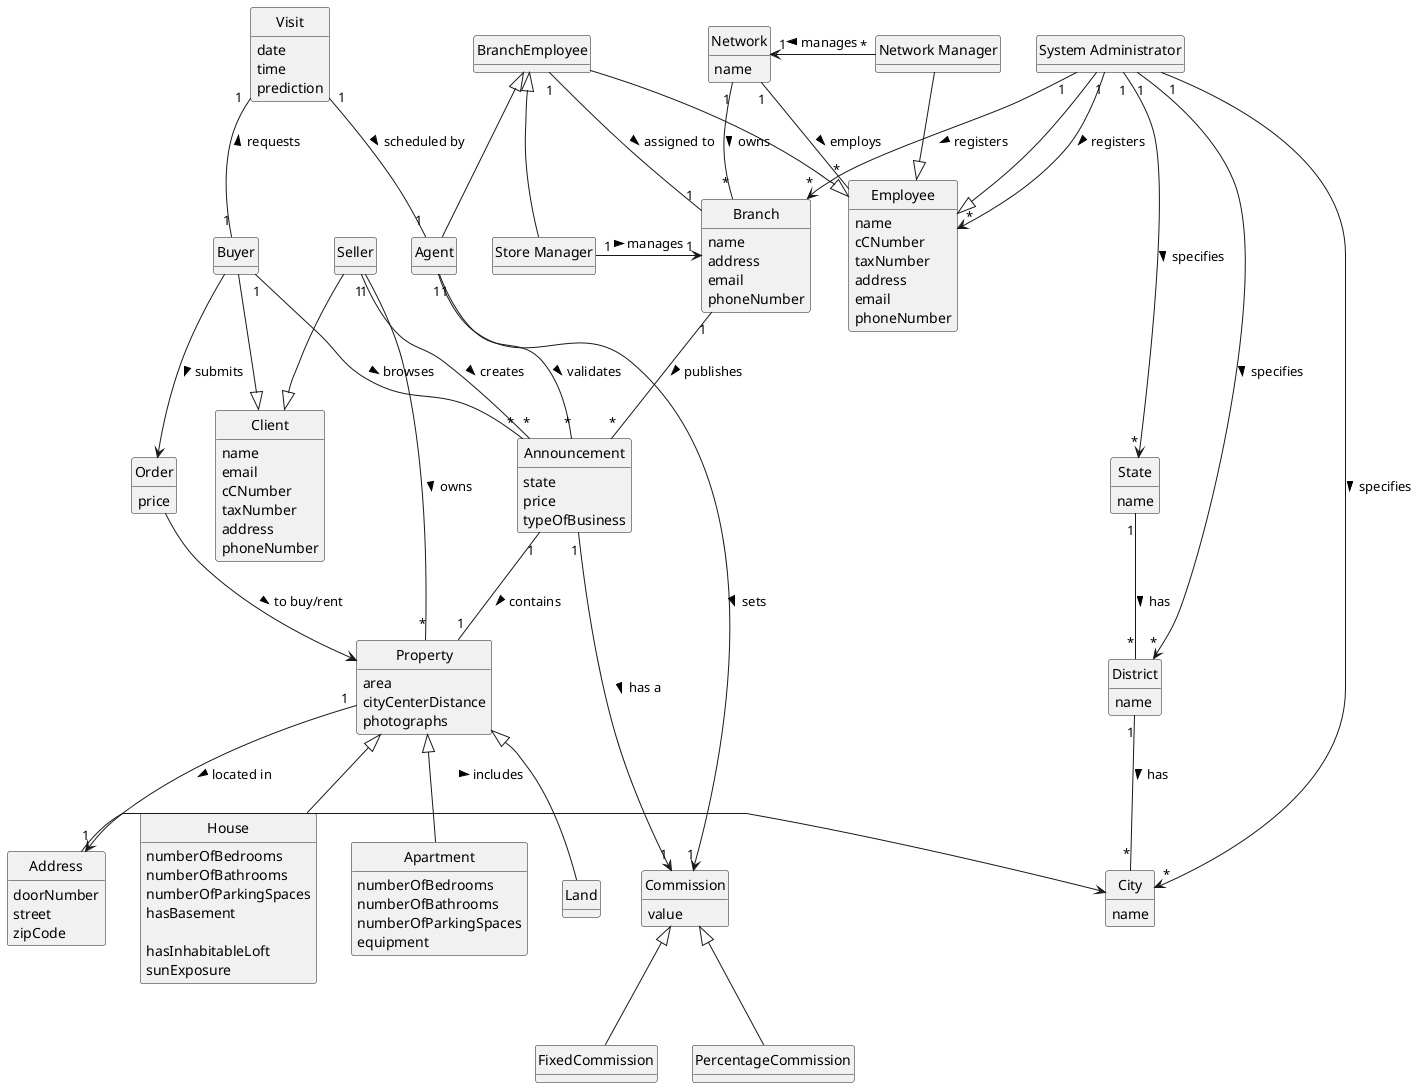 @startuml
'https://plantuml.com/class-diagram

skinparam monochrome true
skinparam packageStyle rectangle
skinparam shadowing false

'skinparam linetype ortho
'left to right direction
skinparam classAttributeIconSize 0
'skinparam groupInheritance 2
hide circle
hide methods

class Address{
doorNumber
street
zipCode
}

class Network{
name
}

class Branch{
name
address
email
phoneNumber
}

class Employee{
name
cCNumber
taxNumber
address
email
phoneNumber
}

class BranchEmployee

together {
class "System Administrator" as SysAdmin
class "Network Manager" as NetworkMan
}

together {
class "Store Manager" as StoreMan
class Agent
}

class Client{
name
email
cCNumber
taxNumber
address
phoneNumber
}

class Buyer

class Seller

class Visit{
date
time
prediction
}

class Order{
price
}

class Commission{
value
}

class Announcement{
state
price
typeOfBusiness
}

class Property{
area
cityCenterDistance
photographs
}

class House{
numberOfBedrooms
numberOfBathrooms
numberOfParkingSpaces
hasBasement

hasInhabitableLoft
sunExposure
}

class Apartment{
numberOfBedrooms
numberOfBathrooms
numberOfParkingSpaces
equipment
}

class Land{
}

together {
    class State{
    name
    }
    class District{
    name
    }
    class City{
    name
    }
}

Network "1" -- "*" Branch: owns >
Branch "1" -- "*" Announcement: publishes >
Announcement "1" -- "1" Property: contains >

Network "1" -- "*" Employee: employs >

Property <|-- House
Property <|-- Apartment
Property <|-- Land

BranchEmployee --|> Employee


Employee <|-- SysAdmin
Employee <|-- NetworkMan
BranchEmployee <|- StoreMan
BranchEmployee <|- Agent

'SysAdmin ---|> Employee
'NetworkMan ---|> Employee
'StoreMan ---|> Employee
'Agent ---|> Employee

BranchEmployee "1" - "1" Branch: assigned to >

SysAdmin "1" --> "*" Employee: registers >
SysAdmin "1" --> "*" Branch: registers >

SysAdmin "1" ---> "*" State: specifies >
SysAdmin "1" ---> "*" District: specifies >
SysAdmin "1" ---> "*" City: specifies >

NetworkMan "*" -> "1" Network: manages >

StoreMan "1" -> "1" Branch: manages >

Buyer --|> Client
Seller --|> Client

Seller "1" - "*" Property: owns >
Seller "1" -- "*" Announcement: creates >
Agent "1" - "*" Announcement: validates >
Visit "1" - "1" Buyer: requests <
Buyer "1" - "*" Announcement: browses >
Visit "1" -- "1" Agent: scheduled by >

Agent "1" -> "1" Commission: sets >


District "1" -- "*" City: has >
State "1" -- "*" District: has >


Announcement "1" ---> "1" Commission: has a >

Commission <|-- FixedCommission
Commission <|-- PercentageCommission

Buyer --> Order: submits >
Order --> Property: to buy/rent >
Property "1" --> "1" Address: located in >

Address -> City: includes >

'class User{
'email
'password
'}
'
'User <--- SysAdmin: accesses as <
'User <--- NetworkMan: accesses as <
'User <--- Agent: accesses as <
'User <--- StoreMan: accesses as <
'User <--- Client: accesses as <

@enduml
